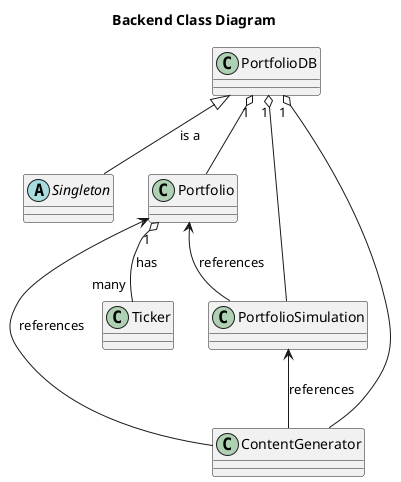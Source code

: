 @startuml
title "Backend Class Diagram"
abstract Singleton
class Ticker
class Portfolio
class PortfolioSimulation
class ContentGenerator
class PortfolioDB
Portfolio "1" o-- "many" Ticker : has
PortfolioDB "1" o-- Portfolio
PortfolioDB "1" o-- PortfolioSimulation
PortfolioDB "1" o-- ContentGenerator
PortfolioDB <|-- Singleton : is a
Portfolio <-- PortfolioSimulation : references
Portfolio <-- ContentGenerator : references
PortfolioSimulation <-- ContentGenerator : references
@enduml